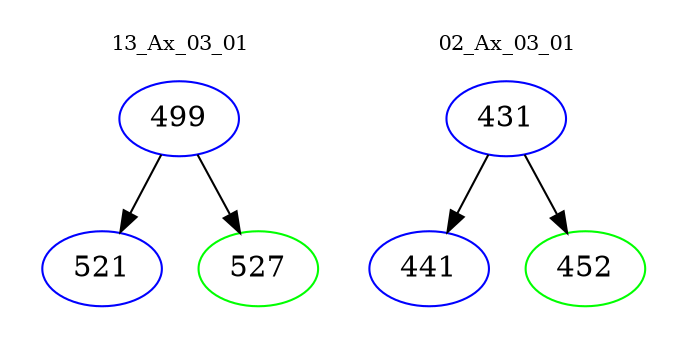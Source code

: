 digraph{
subgraph cluster_0 {
color = white
label = "13_Ax_03_01";
fontsize=10;
T0_499 [label="499", color="blue"]
T0_499 -> T0_521 [color="black"]
T0_521 [label="521", color="blue"]
T0_499 -> T0_527 [color="black"]
T0_527 [label="527", color="green"]
}
subgraph cluster_1 {
color = white
label = "02_Ax_03_01";
fontsize=10;
T1_431 [label="431", color="blue"]
T1_431 -> T1_441 [color="black"]
T1_441 [label="441", color="blue"]
T1_431 -> T1_452 [color="black"]
T1_452 [label="452", color="green"]
}
}

